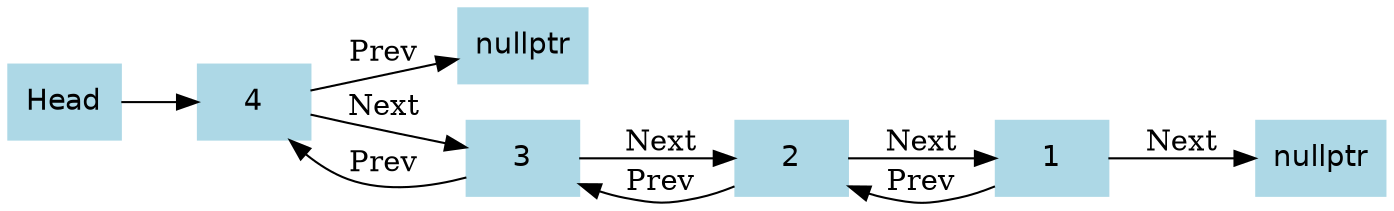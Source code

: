 digraph g {
rankdir=LR;
node [shape=box, style=filled, fontname="Helvetica"];
Head [label="Head", color=lightblue, fillcolor=lightblue];
null1 [label="nullptr", color=lightblue, fillcolor=lightblue];
null2 [label="nullptr", color=lightblue, fillcolor=lightblue];
Head -> "0x5dd8162ae310";
"0x5dd8162ae310" [label="4", color=lightblue, fillcolor=lightblue];
"0x5dd8162ae310" -> "0x5dd8162ae2f0" [label="Next", color=black];
"0x5dd8162ae310" -> null1 [label="Prev", color=black];
"0x5dd8162ae2f0" [label="3", color=lightblue, fillcolor=lightblue];
"0x5dd8162ae2f0" -> "0x5dd8162ae2d0" [label="Next", color=black];
"0x5dd8162ae2f0" -> "0x5dd8162ae310" [constraint=false, label="Prev", color=black];
"0x5dd8162ae2d0" [label="2", color=lightblue, fillcolor=lightblue];
"0x5dd8162ae2d0" -> "0x5dd8162ae2b0" [label="Next", color=black];
"0x5dd8162ae2d0" -> "0x5dd8162ae2f0" [constraint=false, label="Prev", color=black];
"0x5dd8162ae2b0" [label="1", color=lightblue, fillcolor=lightblue];
"0x5dd8162ae2b0" -> null2 [label="Next", color=black];
"0x5dd8162ae2b0" -> "0x5dd8162ae2d0" [constraint=false, label="Prev", color=black];
}
